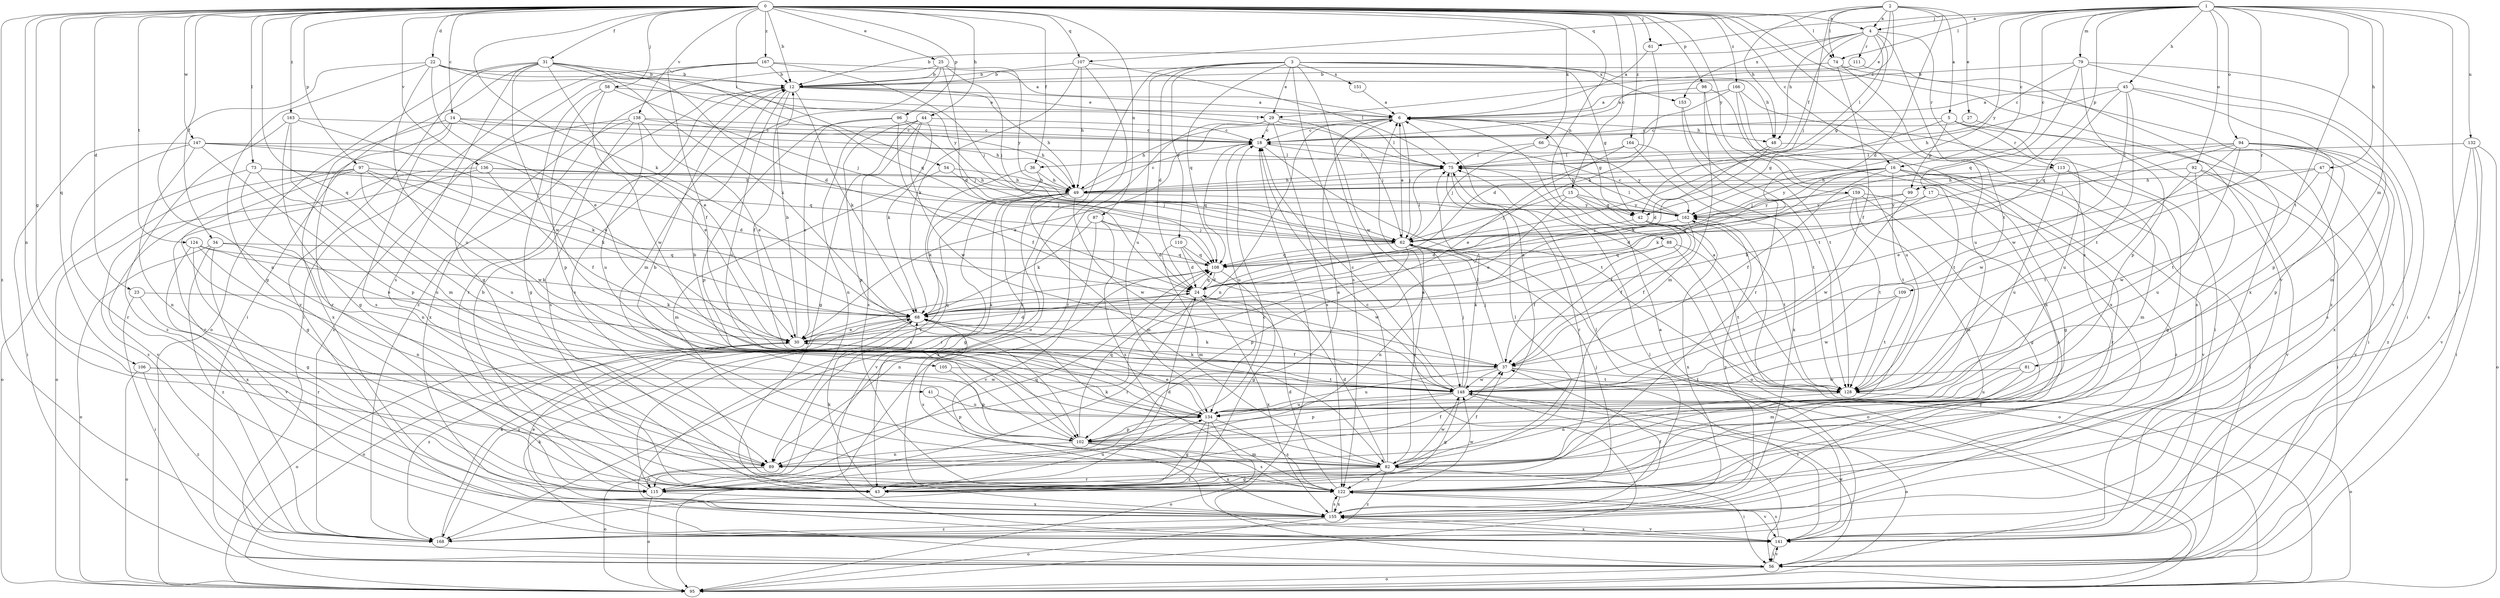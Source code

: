 strict digraph  {
0;
1;
2;
3;
4;
5;
6;
12;
14;
15;
16;
17;
18;
22;
23;
24;
25;
27;
29;
30;
31;
34;
36;
37;
41;
42;
43;
44;
45;
47;
48;
49;
54;
56;
58;
61;
62;
66;
68;
73;
74;
75;
79;
81;
82;
87;
88;
89;
92;
94;
95;
96;
97;
98;
99;
102;
105;
106;
107;
108;
109;
110;
111;
113;
115;
122;
124;
128;
132;
134;
136;
138;
141;
147;
148;
151;
153;
155;
159;
162;
163;
164;
166;
167;
168;
0 -> 4  [label=a];
0 -> 12  [label=b];
0 -> 14  [label=c];
0 -> 15  [label=c];
0 -> 16  [label=c];
0 -> 22  [label=d];
0 -> 23  [label=d];
0 -> 25  [label=e];
0 -> 31  [label=f];
0 -> 34  [label=f];
0 -> 36  [label=f];
0 -> 41  [label=g];
0 -> 44  [label=h];
0 -> 54  [label=i];
0 -> 58  [label=j];
0 -> 61  [label=j];
0 -> 66  [label=k];
0 -> 68  [label=k];
0 -> 73  [label=l];
0 -> 74  [label=l];
0 -> 87  [label=n];
0 -> 88  [label=n];
0 -> 89  [label=n];
0 -> 96  [label=p];
0 -> 97  [label=p];
0 -> 98  [label=p];
0 -> 105  [label=q];
0 -> 106  [label=q];
0 -> 107  [label=q];
0 -> 122  [label=s];
0 -> 124  [label=t];
0 -> 136  [label=v];
0 -> 138  [label=v];
0 -> 141  [label=v];
0 -> 147  [label=w];
0 -> 159  [label=y];
0 -> 163  [label=z];
0 -> 164  [label=z];
0 -> 166  [label=z];
0 -> 167  [label=z];
0 -> 168  [label=z];
1 -> 4  [label=a];
1 -> 16  [label=c];
1 -> 17  [label=c];
1 -> 45  [label=h];
1 -> 47  [label=h];
1 -> 56  [label=i];
1 -> 61  [label=j];
1 -> 74  [label=l];
1 -> 79  [label=m];
1 -> 81  [label=m];
1 -> 92  [label=o];
1 -> 94  [label=o];
1 -> 99  [label=p];
1 -> 109  [label=r];
1 -> 128  [label=t];
1 -> 132  [label=u];
1 -> 162  [label=y];
2 -> 4  [label=a];
2 -> 5  [label=a];
2 -> 18  [label=c];
2 -> 24  [label=d];
2 -> 27  [label=e];
2 -> 29  [label=e];
2 -> 48  [label=h];
2 -> 62  [label=j];
2 -> 74  [label=l];
2 -> 107  [label=q];
3 -> 24  [label=d];
3 -> 29  [label=e];
3 -> 42  [label=g];
3 -> 48  [label=h];
3 -> 108  [label=q];
3 -> 110  [label=r];
3 -> 122  [label=s];
3 -> 134  [label=u];
3 -> 148  [label=w];
3 -> 151  [label=x];
3 -> 153  [label=x];
3 -> 168  [label=z];
4 -> 12  [label=b];
4 -> 36  [label=f];
4 -> 42  [label=g];
4 -> 48  [label=h];
4 -> 75  [label=l];
4 -> 111  [label=r];
4 -> 113  [label=r];
4 -> 128  [label=t];
4 -> 153  [label=x];
5 -> 18  [label=c];
5 -> 42  [label=g];
5 -> 56  [label=i];
5 -> 99  [label=p];
5 -> 113  [label=r];
5 -> 134  [label=u];
6 -> 18  [label=c];
6 -> 42  [label=g];
6 -> 48  [label=h];
6 -> 49  [label=h];
6 -> 62  [label=j];
6 -> 89  [label=n];
6 -> 95  [label=o];
12 -> 6  [label=a];
12 -> 29  [label=e];
12 -> 37  [label=f];
12 -> 49  [label=h];
12 -> 68  [label=k];
12 -> 115  [label=r];
12 -> 122  [label=s];
12 -> 134  [label=u];
14 -> 18  [label=c];
14 -> 30  [label=e];
14 -> 49  [label=h];
14 -> 115  [label=r];
14 -> 122  [label=s];
14 -> 155  [label=x];
15 -> 30  [label=e];
15 -> 37  [label=f];
15 -> 42  [label=g];
15 -> 62  [label=j];
15 -> 162  [label=y];
16 -> 37  [label=f];
16 -> 43  [label=g];
16 -> 49  [label=h];
16 -> 56  [label=i];
16 -> 62  [label=j];
16 -> 68  [label=k];
16 -> 128  [label=t];
16 -> 141  [label=v];
16 -> 162  [label=y];
16 -> 168  [label=z];
17 -> 68  [label=k];
17 -> 115  [label=r];
17 -> 162  [label=y];
18 -> 75  [label=l];
18 -> 108  [label=q];
18 -> 128  [label=t];
18 -> 134  [label=u];
22 -> 12  [label=b];
22 -> 30  [label=e];
22 -> 43  [label=g];
22 -> 75  [label=l];
22 -> 89  [label=n];
22 -> 134  [label=u];
22 -> 162  [label=y];
23 -> 56  [label=i];
23 -> 68  [label=k];
23 -> 115  [label=r];
24 -> 68  [label=k];
24 -> 108  [label=q];
24 -> 115  [label=r];
24 -> 155  [label=x];
25 -> 12  [label=b];
25 -> 24  [label=d];
25 -> 62  [label=j];
25 -> 82  [label=m];
25 -> 162  [label=y];
25 -> 168  [label=z];
27 -> 18  [label=c];
27 -> 122  [label=s];
29 -> 18  [label=c];
29 -> 30  [label=e];
29 -> 62  [label=j];
29 -> 75  [label=l];
29 -> 115  [label=r];
29 -> 122  [label=s];
30 -> 12  [label=b];
30 -> 24  [label=d];
30 -> 37  [label=f];
30 -> 95  [label=o];
30 -> 108  [label=q];
30 -> 168  [label=z];
31 -> 12  [label=b];
31 -> 24  [label=d];
31 -> 30  [label=e];
31 -> 56  [label=i];
31 -> 68  [label=k];
31 -> 95  [label=o];
31 -> 108  [label=q];
31 -> 122  [label=s];
31 -> 141  [label=v];
31 -> 148  [label=w];
34 -> 30  [label=e];
34 -> 95  [label=o];
34 -> 108  [label=q];
34 -> 141  [label=v];
34 -> 168  [label=z];
36 -> 49  [label=h];
36 -> 115  [label=r];
36 -> 155  [label=x];
37 -> 62  [label=j];
37 -> 68  [label=k];
37 -> 128  [label=t];
37 -> 134  [label=u];
37 -> 141  [label=v];
37 -> 148  [label=w];
41 -> 102  [label=p];
41 -> 134  [label=u];
42 -> 24  [label=d];
42 -> 37  [label=f];
42 -> 128  [label=t];
42 -> 155  [label=x];
43 -> 24  [label=d];
43 -> 68  [label=k];
43 -> 134  [label=u];
44 -> 18  [label=c];
44 -> 43  [label=g];
44 -> 68  [label=k];
44 -> 89  [label=n];
44 -> 102  [label=p];
44 -> 122  [label=s];
44 -> 148  [label=w];
45 -> 6  [label=a];
45 -> 49  [label=h];
45 -> 82  [label=m];
45 -> 102  [label=p];
45 -> 108  [label=q];
45 -> 128  [label=t];
45 -> 148  [label=w];
47 -> 30  [label=e];
47 -> 49  [label=h];
47 -> 141  [label=v];
47 -> 148  [label=w];
48 -> 24  [label=d];
48 -> 68  [label=k];
48 -> 128  [label=t];
49 -> 18  [label=c];
49 -> 43  [label=g];
49 -> 68  [label=k];
49 -> 82  [label=m];
49 -> 115  [label=r];
49 -> 141  [label=v];
49 -> 148  [label=w];
49 -> 155  [label=x];
49 -> 162  [label=y];
54 -> 49  [label=h];
54 -> 62  [label=j];
54 -> 82  [label=m];
56 -> 18  [label=c];
56 -> 68  [label=k];
56 -> 95  [label=o];
56 -> 141  [label=v];
56 -> 148  [label=w];
58 -> 6  [label=a];
58 -> 43  [label=g];
58 -> 62  [label=j];
58 -> 102  [label=p];
58 -> 148  [label=w];
61 -> 6  [label=a];
61 -> 68  [label=k];
62 -> 6  [label=a];
62 -> 75  [label=l];
62 -> 89  [label=n];
62 -> 95  [label=o];
62 -> 102  [label=p];
62 -> 108  [label=q];
66 -> 62  [label=j];
66 -> 75  [label=l];
66 -> 162  [label=y];
68 -> 30  [label=e];
68 -> 95  [label=o];
68 -> 122  [label=s];
68 -> 168  [label=z];
73 -> 24  [label=d];
73 -> 49  [label=h];
73 -> 89  [label=n];
73 -> 95  [label=o];
73 -> 134  [label=u];
74 -> 12  [label=b];
74 -> 37  [label=f];
74 -> 134  [label=u];
74 -> 168  [label=z];
75 -> 49  [label=h];
75 -> 95  [label=o];
75 -> 115  [label=r];
79 -> 12  [label=b];
79 -> 18  [label=c];
79 -> 56  [label=i];
79 -> 102  [label=p];
79 -> 108  [label=q];
79 -> 141  [label=v];
81 -> 82  [label=m];
81 -> 134  [label=u];
81 -> 148  [label=w];
82 -> 6  [label=a];
82 -> 18  [label=c];
82 -> 24  [label=d];
82 -> 37  [label=f];
82 -> 43  [label=g];
82 -> 56  [label=i];
82 -> 68  [label=k];
82 -> 75  [label=l];
82 -> 115  [label=r];
82 -> 122  [label=s];
82 -> 148  [label=w];
82 -> 168  [label=z];
87 -> 24  [label=d];
87 -> 62  [label=j];
87 -> 68  [label=k];
87 -> 122  [label=s];
87 -> 141  [label=v];
88 -> 37  [label=f];
88 -> 95  [label=o];
88 -> 108  [label=q];
88 -> 128  [label=t];
89 -> 6  [label=a];
89 -> 37  [label=f];
89 -> 95  [label=o];
89 -> 115  [label=r];
92 -> 49  [label=h];
92 -> 56  [label=i];
92 -> 128  [label=t];
92 -> 134  [label=u];
92 -> 141  [label=v];
94 -> 62  [label=j];
94 -> 75  [label=l];
94 -> 102  [label=p];
94 -> 122  [label=s];
94 -> 128  [label=t];
94 -> 148  [label=w];
94 -> 155  [label=x];
94 -> 162  [label=y];
94 -> 168  [label=z];
95 -> 162  [label=y];
96 -> 18  [label=c];
96 -> 30  [label=e];
96 -> 37  [label=f];
96 -> 62  [label=j];
96 -> 102  [label=p];
97 -> 43  [label=g];
97 -> 49  [label=h];
97 -> 68  [label=k];
97 -> 95  [label=o];
97 -> 134  [label=u];
97 -> 141  [label=v];
97 -> 148  [label=w];
98 -> 6  [label=a];
98 -> 82  [label=m];
98 -> 128  [label=t];
98 -> 155  [label=x];
99 -> 108  [label=q];
99 -> 148  [label=w];
99 -> 162  [label=y];
102 -> 12  [label=b];
102 -> 82  [label=m];
102 -> 89  [label=n];
102 -> 108  [label=q];
102 -> 122  [label=s];
102 -> 155  [label=x];
105 -> 102  [label=p];
105 -> 128  [label=t];
106 -> 95  [label=o];
106 -> 128  [label=t];
106 -> 148  [label=w];
106 -> 168  [label=z];
107 -> 12  [label=b];
107 -> 49  [label=h];
107 -> 68  [label=k];
107 -> 75  [label=l];
107 -> 95  [label=o];
108 -> 24  [label=d];
108 -> 43  [label=g];
108 -> 89  [label=n];
109 -> 68  [label=k];
109 -> 128  [label=t];
109 -> 148  [label=w];
110 -> 24  [label=d];
110 -> 82  [label=m];
110 -> 108  [label=q];
110 -> 148  [label=w];
111 -> 12  [label=b];
111 -> 155  [label=x];
113 -> 43  [label=g];
113 -> 49  [label=h];
113 -> 82  [label=m];
113 -> 134  [label=u];
115 -> 12  [label=b];
115 -> 18  [label=c];
115 -> 95  [label=o];
115 -> 108  [label=q];
115 -> 155  [label=x];
122 -> 24  [label=d];
122 -> 62  [label=j];
122 -> 75  [label=l];
122 -> 141  [label=v];
122 -> 148  [label=w];
122 -> 155  [label=x];
124 -> 43  [label=g];
124 -> 68  [label=k];
124 -> 89  [label=n];
124 -> 108  [label=q];
124 -> 155  [label=x];
128 -> 6  [label=a];
128 -> 89  [label=n];
128 -> 95  [label=o];
132 -> 56  [label=i];
132 -> 75  [label=l];
132 -> 95  [label=o];
132 -> 122  [label=s];
132 -> 141  [label=v];
134 -> 12  [label=b];
134 -> 30  [label=e];
134 -> 43  [label=g];
134 -> 95  [label=o];
134 -> 102  [label=p];
134 -> 122  [label=s];
134 -> 168  [label=z];
136 -> 37  [label=f];
136 -> 49  [label=h];
136 -> 62  [label=j];
136 -> 115  [label=r];
136 -> 168  [label=z];
138 -> 18  [label=c];
138 -> 30  [label=e];
138 -> 49  [label=h];
138 -> 122  [label=s];
138 -> 134  [label=u];
138 -> 155  [label=x];
138 -> 168  [label=z];
141 -> 6  [label=a];
141 -> 56  [label=i];
141 -> 75  [label=l];
141 -> 122  [label=s];
141 -> 155  [label=x];
147 -> 56  [label=i];
147 -> 68  [label=k];
147 -> 75  [label=l];
147 -> 89  [label=n];
147 -> 102  [label=p];
147 -> 108  [label=q];
147 -> 115  [label=r];
148 -> 6  [label=a];
148 -> 18  [label=c];
148 -> 43  [label=g];
148 -> 56  [label=i];
148 -> 62  [label=j];
148 -> 68  [label=k];
148 -> 75  [label=l];
148 -> 95  [label=o];
148 -> 102  [label=p];
148 -> 134  [label=u];
151 -> 6  [label=a];
153 -> 115  [label=r];
153 -> 128  [label=t];
155 -> 30  [label=e];
155 -> 37  [label=f];
155 -> 95  [label=o];
155 -> 122  [label=s];
155 -> 141  [label=v];
155 -> 162  [label=y];
155 -> 168  [label=z];
159 -> 24  [label=d];
159 -> 43  [label=g];
159 -> 82  [label=m];
159 -> 122  [label=s];
159 -> 128  [label=t];
159 -> 162  [label=y];
162 -> 18  [label=c];
162 -> 37  [label=f];
162 -> 62  [label=j];
162 -> 75  [label=l];
163 -> 18  [label=c];
163 -> 30  [label=e];
163 -> 43  [label=g];
163 -> 82  [label=m];
163 -> 168  [label=z];
164 -> 30  [label=e];
164 -> 75  [label=l];
164 -> 128  [label=t];
164 -> 155  [label=x];
166 -> 6  [label=a];
166 -> 24  [label=d];
166 -> 56  [label=i];
166 -> 134  [label=u];
166 -> 155  [label=x];
167 -> 6  [label=a];
167 -> 12  [label=b];
167 -> 37  [label=f];
167 -> 43  [label=g];
167 -> 56  [label=i];
167 -> 62  [label=j];
168 -> 68  [label=k];
}
